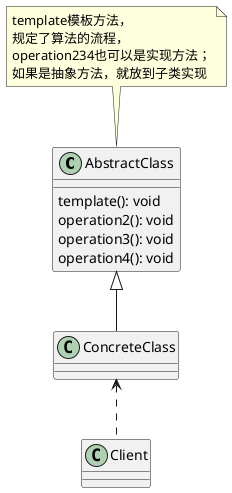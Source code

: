 @startuml
class AbstractClass{
template(): void
operation2(): void
operation3(): void
operation4(): void
}

class ConcreteClass
class Client

AbstractClass <|-- ConcreteClass
ConcreteClass <.. Client

note top of AbstractClass: template模板方法，\n规定了算法的流程，\noperation234也可以是实现方法；\n如果是抽象方法，就放到子类实现

@enduml